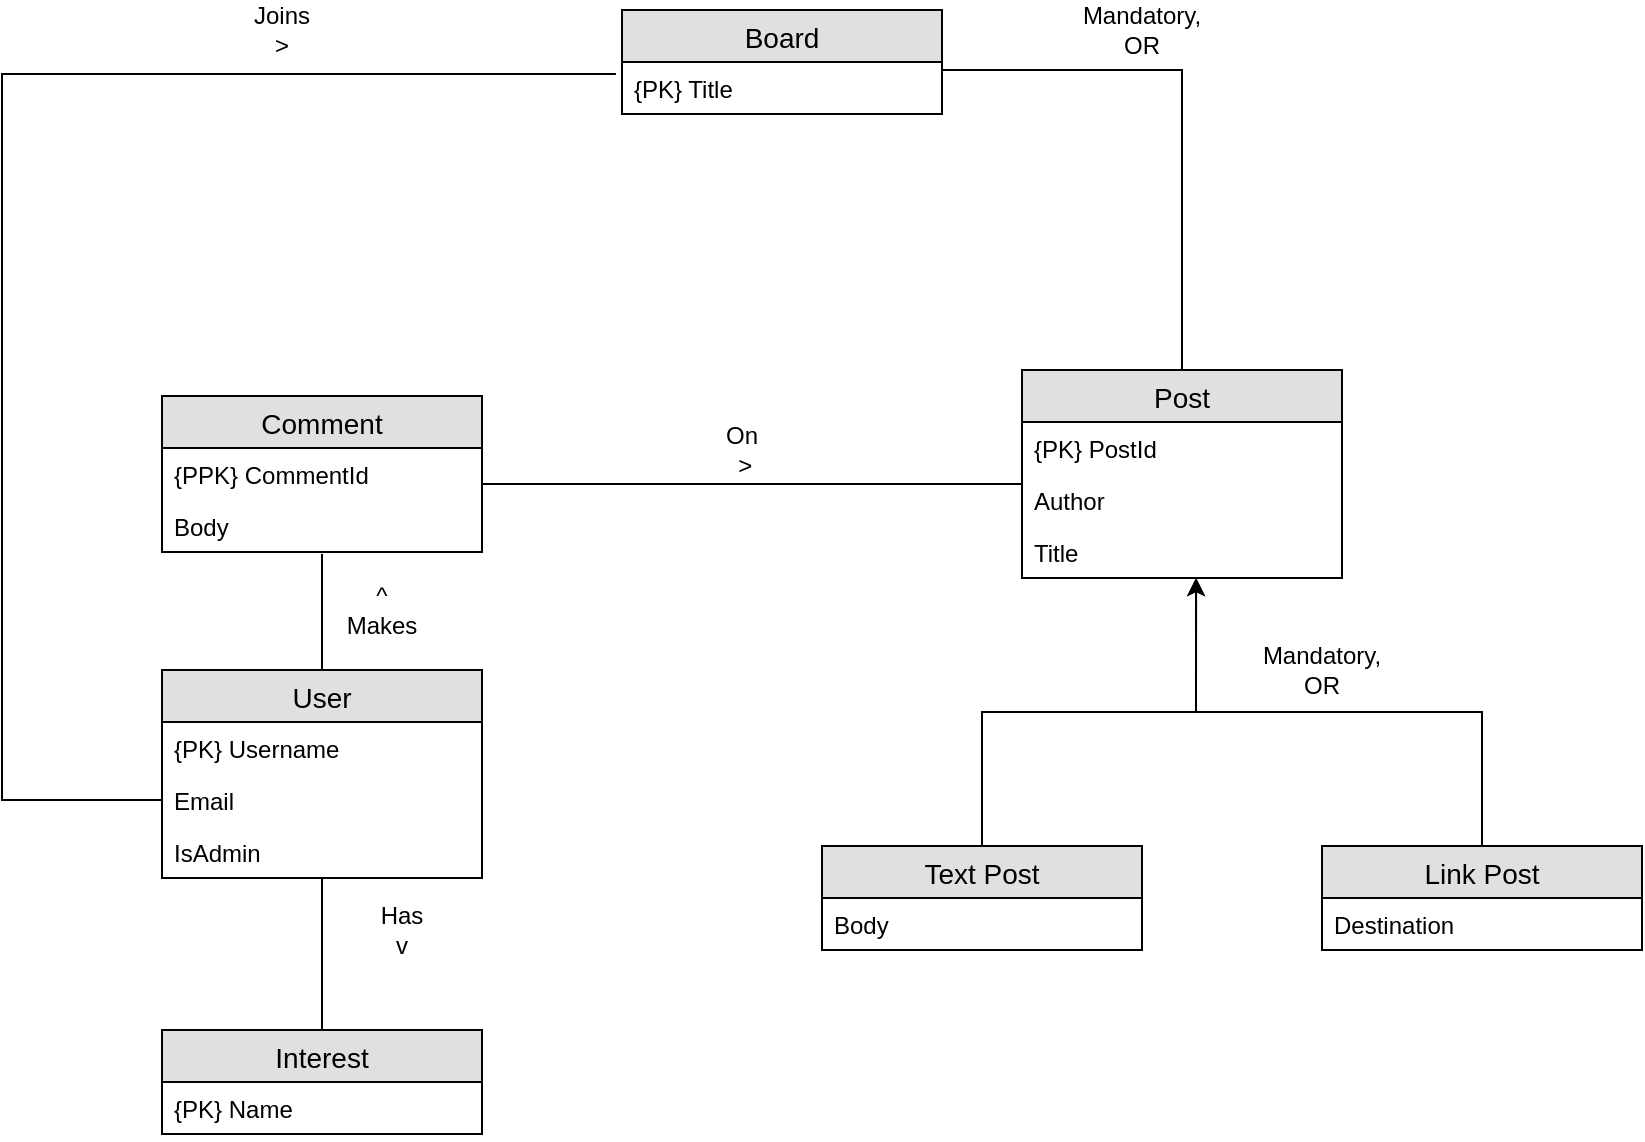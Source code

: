 <mxfile version="12.8.5" type="github">
  <diagram id="KXj0c6Q0kqatQIv_qQIx" name="Page-1">
    <mxGraphModel dx="1422" dy="1883" grid="1" gridSize="10" guides="1" tooltips="1" connect="1" arrows="1" fold="1" page="1" pageScale="1" pageWidth="850" pageHeight="1100" math="0" shadow="0">
      <root>
        <mxCell id="0" />
        <mxCell id="1" parent="0" />
        <mxCell id="tLSUXeXt4bMtNHCN3ibN-47" value="" style="edgeStyle=orthogonalEdgeStyle;rounded=0;orthogonalLoop=1;jettySize=auto;html=1;entryX=0.5;entryY=0;entryDx=0;entryDy=0;endArrow=none;endFill=0;" edge="1" parent="1" source="tLSUXeXt4bMtNHCN3ibN-1" target="tLSUXeXt4bMtNHCN3ibN-5">
          <mxGeometry relative="1" as="geometry">
            <mxPoint x="200" y="380" as="targetPoint" />
          </mxGeometry>
        </mxCell>
        <mxCell id="tLSUXeXt4bMtNHCN3ibN-50" style="edgeStyle=orthogonalEdgeStyle;rounded=0;orthogonalLoop=1;jettySize=auto;html=1;exitX=0.5;exitY=0;exitDx=0;exitDy=0;entryX=0.5;entryY=1.038;entryDx=0;entryDy=0;entryPerimeter=0;endArrow=none;endFill=0;" edge="1" parent="1" source="tLSUXeXt4bMtNHCN3ibN-1" target="tLSUXeXt4bMtNHCN3ibN-22">
          <mxGeometry relative="1" as="geometry" />
        </mxCell>
        <mxCell id="tLSUXeXt4bMtNHCN3ibN-1" value="User" style="swimlane;fontStyle=0;childLayout=stackLayout;horizontal=1;startSize=26;fillColor=#e0e0e0;horizontalStack=0;resizeParent=1;resizeParentMax=0;resizeLast=0;collapsible=1;marginBottom=0;swimlaneFillColor=#ffffff;align=center;fontSize=14;" vertex="1" parent="1">
          <mxGeometry x="120" y="160" width="160" height="104" as="geometry" />
        </mxCell>
        <mxCell id="tLSUXeXt4bMtNHCN3ibN-2" value="{PK} Username" style="text;strokeColor=none;fillColor=none;spacingLeft=4;spacingRight=4;overflow=hidden;rotatable=0;points=[[0,0.5],[1,0.5]];portConstraint=eastwest;fontSize=12;" vertex="1" parent="tLSUXeXt4bMtNHCN3ibN-1">
          <mxGeometry y="26" width="160" height="26" as="geometry" />
        </mxCell>
        <mxCell id="tLSUXeXt4bMtNHCN3ibN-3" value="Email&#xa;" style="text;strokeColor=none;fillColor=none;spacingLeft=4;spacingRight=4;overflow=hidden;rotatable=0;points=[[0,0.5],[1,0.5]];portConstraint=eastwest;fontSize=12;" vertex="1" parent="tLSUXeXt4bMtNHCN3ibN-1">
          <mxGeometry y="52" width="160" height="26" as="geometry" />
        </mxCell>
        <mxCell id="tLSUXeXt4bMtNHCN3ibN-30" value="IsAdmin" style="text;strokeColor=none;fillColor=none;spacingLeft=4;spacingRight=4;overflow=hidden;rotatable=0;points=[[0,0.5],[1,0.5]];portConstraint=eastwest;fontSize=12;" vertex="1" parent="tLSUXeXt4bMtNHCN3ibN-1">
          <mxGeometry y="78" width="160" height="26" as="geometry" />
        </mxCell>
        <mxCell id="tLSUXeXt4bMtNHCN3ibN-40" style="edgeStyle=orthogonalEdgeStyle;rounded=0;orthogonalLoop=1;jettySize=auto;html=1;entryX=0.544;entryY=1;entryDx=0;entryDy=0;entryPerimeter=0;" edge="1" parent="1" source="tLSUXeXt4bMtNHCN3ibN-13" target="tLSUXeXt4bMtNHCN3ibN-11">
          <mxGeometry relative="1" as="geometry" />
        </mxCell>
        <mxCell id="tLSUXeXt4bMtNHCN3ibN-41" style="edgeStyle=orthogonalEdgeStyle;rounded=0;orthogonalLoop=1;jettySize=auto;html=1;entryX=0.544;entryY=1;entryDx=0;entryDy=0;entryPerimeter=0;" edge="1" parent="1" source="tLSUXeXt4bMtNHCN3ibN-17" target="tLSUXeXt4bMtNHCN3ibN-11">
          <mxGeometry relative="1" as="geometry" />
        </mxCell>
        <mxCell id="tLSUXeXt4bMtNHCN3ibN-42" value="Mandatory, OR" style="text;html=1;strokeColor=none;fillColor=none;align=center;verticalAlign=middle;whiteSpace=wrap;rounded=0;" vertex="1" parent="1">
          <mxGeometry x="680" y="150" width="40" height="20" as="geometry" />
        </mxCell>
        <mxCell id="tLSUXeXt4bMtNHCN3ibN-49" value="&lt;div&gt;Has&lt;/div&gt;v" style="text;html=1;strokeColor=none;fillColor=none;align=center;verticalAlign=middle;whiteSpace=wrap;rounded=0;" vertex="1" parent="1">
          <mxGeometry x="220" y="280" width="40" height="20" as="geometry" />
        </mxCell>
        <mxCell id="tLSUXeXt4bMtNHCN3ibN-52" style="edgeStyle=orthogonalEdgeStyle;rounded=0;orthogonalLoop=1;jettySize=auto;html=1;exitX=1;exitY=0.5;exitDx=0;exitDy=0;entryX=0.006;entryY=0.192;entryDx=0;entryDy=0;entryPerimeter=0;endArrow=none;endFill=0;" edge="1" parent="1" source="tLSUXeXt4bMtNHCN3ibN-21" target="tLSUXeXt4bMtNHCN3ibN-10">
          <mxGeometry relative="1" as="geometry">
            <Array as="points">
              <mxPoint x="280" y="67" />
            </Array>
          </mxGeometry>
        </mxCell>
        <mxCell id="tLSUXeXt4bMtNHCN3ibN-51" value="&lt;div&gt;^&lt;br&gt;&lt;/div&gt;&lt;div&gt;Makes&lt;/div&gt;" style="text;html=1;strokeColor=none;fillColor=none;align=center;verticalAlign=middle;whiteSpace=wrap;rounded=0;" vertex="1" parent="1">
          <mxGeometry x="210" y="120" width="40" height="20" as="geometry" />
        </mxCell>
        <mxCell id="tLSUXeXt4bMtNHCN3ibN-53" value="&lt;div&gt;On&lt;/div&gt;&amp;nbsp;&amp;gt;" style="text;html=1;strokeColor=none;fillColor=none;align=center;verticalAlign=middle;whiteSpace=wrap;rounded=0;" vertex="1" parent="1">
          <mxGeometry x="390" y="40" width="40" height="20" as="geometry" />
        </mxCell>
        <mxCell id="tLSUXeXt4bMtNHCN3ibN-5" value="Interest" style="swimlane;fontStyle=0;childLayout=stackLayout;horizontal=1;startSize=26;fillColor=#e0e0e0;horizontalStack=0;resizeParent=1;resizeParentMax=0;resizeLast=0;collapsible=1;marginBottom=0;swimlaneFillColor=#ffffff;align=center;fontSize=14;" vertex="1" parent="1">
          <mxGeometry x="120" y="340" width="160" height="52" as="geometry" />
        </mxCell>
        <mxCell id="tLSUXeXt4bMtNHCN3ibN-6" value="{PK} Name" style="text;strokeColor=none;fillColor=none;spacingLeft=4;spacingRight=4;overflow=hidden;rotatable=0;points=[[0,0.5],[1,0.5]];portConstraint=eastwest;fontSize=12;" vertex="1" parent="tLSUXeXt4bMtNHCN3ibN-5">
          <mxGeometry y="26" width="160" height="26" as="geometry" />
        </mxCell>
        <mxCell id="tLSUXeXt4bMtNHCN3ibN-62" style="edgeStyle=orthogonalEdgeStyle;rounded=0;orthogonalLoop=1;jettySize=auto;html=1;exitX=0.5;exitY=0;exitDx=0;exitDy=0;entryX=1;entryY=0.154;entryDx=0;entryDy=0;entryPerimeter=0;endArrow=none;endFill=0;" edge="1" parent="1" source="tLSUXeXt4bMtNHCN3ibN-9" target="tLSUXeXt4bMtNHCN3ibN-58">
          <mxGeometry relative="1" as="geometry" />
        </mxCell>
        <mxCell id="tLSUXeXt4bMtNHCN3ibN-9" value="Post" style="swimlane;fontStyle=0;childLayout=stackLayout;horizontal=1;startSize=26;fillColor=#e0e0e0;horizontalStack=0;resizeParent=1;resizeParentMax=0;resizeLast=0;collapsible=1;marginBottom=0;swimlaneFillColor=#ffffff;align=center;fontSize=14;" vertex="1" parent="1">
          <mxGeometry x="550" y="10" width="160" height="104" as="geometry" />
        </mxCell>
        <mxCell id="tLSUXeXt4bMtNHCN3ibN-54" value="{PK} PostId" style="text;strokeColor=none;fillColor=none;spacingLeft=4;spacingRight=4;overflow=hidden;rotatable=0;points=[[0,0.5],[1,0.5]];portConstraint=eastwest;fontSize=12;" vertex="1" parent="tLSUXeXt4bMtNHCN3ibN-9">
          <mxGeometry y="26" width="160" height="26" as="geometry" />
        </mxCell>
        <mxCell id="tLSUXeXt4bMtNHCN3ibN-10" value="Author" style="text;strokeColor=none;fillColor=none;spacingLeft=4;spacingRight=4;overflow=hidden;rotatable=0;points=[[0,0.5],[1,0.5]];portConstraint=eastwest;fontSize=12;" vertex="1" parent="tLSUXeXt4bMtNHCN3ibN-9">
          <mxGeometry y="52" width="160" height="26" as="geometry" />
        </mxCell>
        <mxCell id="tLSUXeXt4bMtNHCN3ibN-11" value="Title" style="text;strokeColor=none;fillColor=none;spacingLeft=4;spacingRight=4;overflow=hidden;rotatable=0;points=[[0,0.5],[1,0.5]];portConstraint=eastwest;fontSize=12;" vertex="1" parent="tLSUXeXt4bMtNHCN3ibN-9">
          <mxGeometry y="78" width="160" height="26" as="geometry" />
        </mxCell>
        <mxCell id="tLSUXeXt4bMtNHCN3ibN-17" value="Link Post" style="swimlane;fontStyle=0;childLayout=stackLayout;horizontal=1;startSize=26;fillColor=#e0e0e0;horizontalStack=0;resizeParent=1;resizeParentMax=0;resizeLast=0;collapsible=1;marginBottom=0;swimlaneFillColor=#ffffff;align=center;fontSize=14;" vertex="1" parent="1">
          <mxGeometry x="700" y="248" width="160" height="52" as="geometry" />
        </mxCell>
        <mxCell id="tLSUXeXt4bMtNHCN3ibN-18" value="Destination" style="text;strokeColor=none;fillColor=none;spacingLeft=4;spacingRight=4;overflow=hidden;rotatable=0;points=[[0,0.5],[1,0.5]];portConstraint=eastwest;fontSize=12;" vertex="1" parent="tLSUXeXt4bMtNHCN3ibN-17">
          <mxGeometry y="26" width="160" height="26" as="geometry" />
        </mxCell>
        <mxCell id="tLSUXeXt4bMtNHCN3ibN-13" value="Text Post" style="swimlane;fontStyle=0;childLayout=stackLayout;horizontal=1;startSize=26;fillColor=#e0e0e0;horizontalStack=0;resizeParent=1;resizeParentMax=0;resizeLast=0;collapsible=1;marginBottom=0;swimlaneFillColor=#ffffff;align=center;fontSize=14;" vertex="1" parent="1">
          <mxGeometry x="450" y="248" width="160" height="52" as="geometry" />
        </mxCell>
        <mxCell id="tLSUXeXt4bMtNHCN3ibN-14" value="Body" style="text;strokeColor=none;fillColor=none;spacingLeft=4;spacingRight=4;overflow=hidden;rotatable=0;points=[[0,0.5],[1,0.5]];portConstraint=eastwest;fontSize=12;" vertex="1" parent="tLSUXeXt4bMtNHCN3ibN-13">
          <mxGeometry y="26" width="160" height="26" as="geometry" />
        </mxCell>
        <mxCell id="tLSUXeXt4bMtNHCN3ibN-61" style="edgeStyle=orthogonalEdgeStyle;rounded=0;orthogonalLoop=1;jettySize=auto;html=1;endArrow=none;endFill=0;entryX=-0.019;entryY=0.231;entryDx=0;entryDy=0;entryPerimeter=0;exitX=0;exitY=0.5;exitDx=0;exitDy=0;" edge="1" parent="1" source="tLSUXeXt4bMtNHCN3ibN-3" target="tLSUXeXt4bMtNHCN3ibN-58">
          <mxGeometry relative="1" as="geometry">
            <mxPoint x="270" y="-90" as="targetPoint" />
            <Array as="points">
              <mxPoint x="40" y="225" />
              <mxPoint x="40" y="-138" />
            </Array>
          </mxGeometry>
        </mxCell>
        <mxCell id="tLSUXeXt4bMtNHCN3ibN-21" value="Comment" style="swimlane;fontStyle=0;childLayout=stackLayout;horizontal=1;startSize=26;fillColor=#e0e0e0;horizontalStack=0;resizeParent=1;resizeParentMax=0;resizeLast=0;collapsible=1;marginBottom=0;swimlaneFillColor=#ffffff;align=center;fontSize=14;" vertex="1" parent="1">
          <mxGeometry x="120" y="23" width="160" height="78" as="geometry" />
        </mxCell>
        <mxCell id="tLSUXeXt4bMtNHCN3ibN-56" value="{PPK} CommentId" style="text;strokeColor=none;fillColor=none;spacingLeft=4;spacingRight=4;overflow=hidden;rotatable=0;points=[[0,0.5],[1,0.5]];portConstraint=eastwest;fontSize=12;" vertex="1" parent="tLSUXeXt4bMtNHCN3ibN-21">
          <mxGeometry y="26" width="160" height="26" as="geometry" />
        </mxCell>
        <mxCell id="tLSUXeXt4bMtNHCN3ibN-22" value="Body" style="text;strokeColor=none;fillColor=none;spacingLeft=4;spacingRight=4;overflow=hidden;rotatable=0;points=[[0,0.5],[1,0.5]];portConstraint=eastwest;fontSize=12;" vertex="1" parent="tLSUXeXt4bMtNHCN3ibN-21">
          <mxGeometry y="52" width="160" height="26" as="geometry" />
        </mxCell>
        <mxCell id="tLSUXeXt4bMtNHCN3ibN-57" value="Board" style="swimlane;fontStyle=0;childLayout=stackLayout;horizontal=1;startSize=26;fillColor=#e0e0e0;horizontalStack=0;resizeParent=1;resizeParentMax=0;resizeLast=0;collapsible=1;marginBottom=0;swimlaneFillColor=#ffffff;align=center;fontSize=14;" vertex="1" parent="1">
          <mxGeometry x="350" y="-170" width="160" height="52" as="geometry" />
        </mxCell>
        <mxCell id="tLSUXeXt4bMtNHCN3ibN-58" value="{PK} Title" style="text;strokeColor=none;fillColor=none;spacingLeft=4;spacingRight=4;overflow=hidden;rotatable=0;points=[[0,0.5],[1,0.5]];portConstraint=eastwest;fontSize=12;" vertex="1" parent="tLSUXeXt4bMtNHCN3ibN-57">
          <mxGeometry y="26" width="160" height="26" as="geometry" />
        </mxCell>
        <mxCell id="tLSUXeXt4bMtNHCN3ibN-63" value="Joins &amp;gt;" style="text;html=1;strokeColor=none;fillColor=none;align=center;verticalAlign=middle;whiteSpace=wrap;rounded=0;" vertex="1" parent="1">
          <mxGeometry x="160" y="-170" width="40" height="20" as="geometry" />
        </mxCell>
        <mxCell id="tLSUXeXt4bMtNHCN3ibN-64" value="Mandatory, OR" style="text;html=1;strokeColor=none;fillColor=none;align=center;verticalAlign=middle;whiteSpace=wrap;rounded=0;" vertex="1" parent="1">
          <mxGeometry x="590" y="-170" width="40" height="20" as="geometry" />
        </mxCell>
      </root>
    </mxGraphModel>
  </diagram>
</mxfile>
